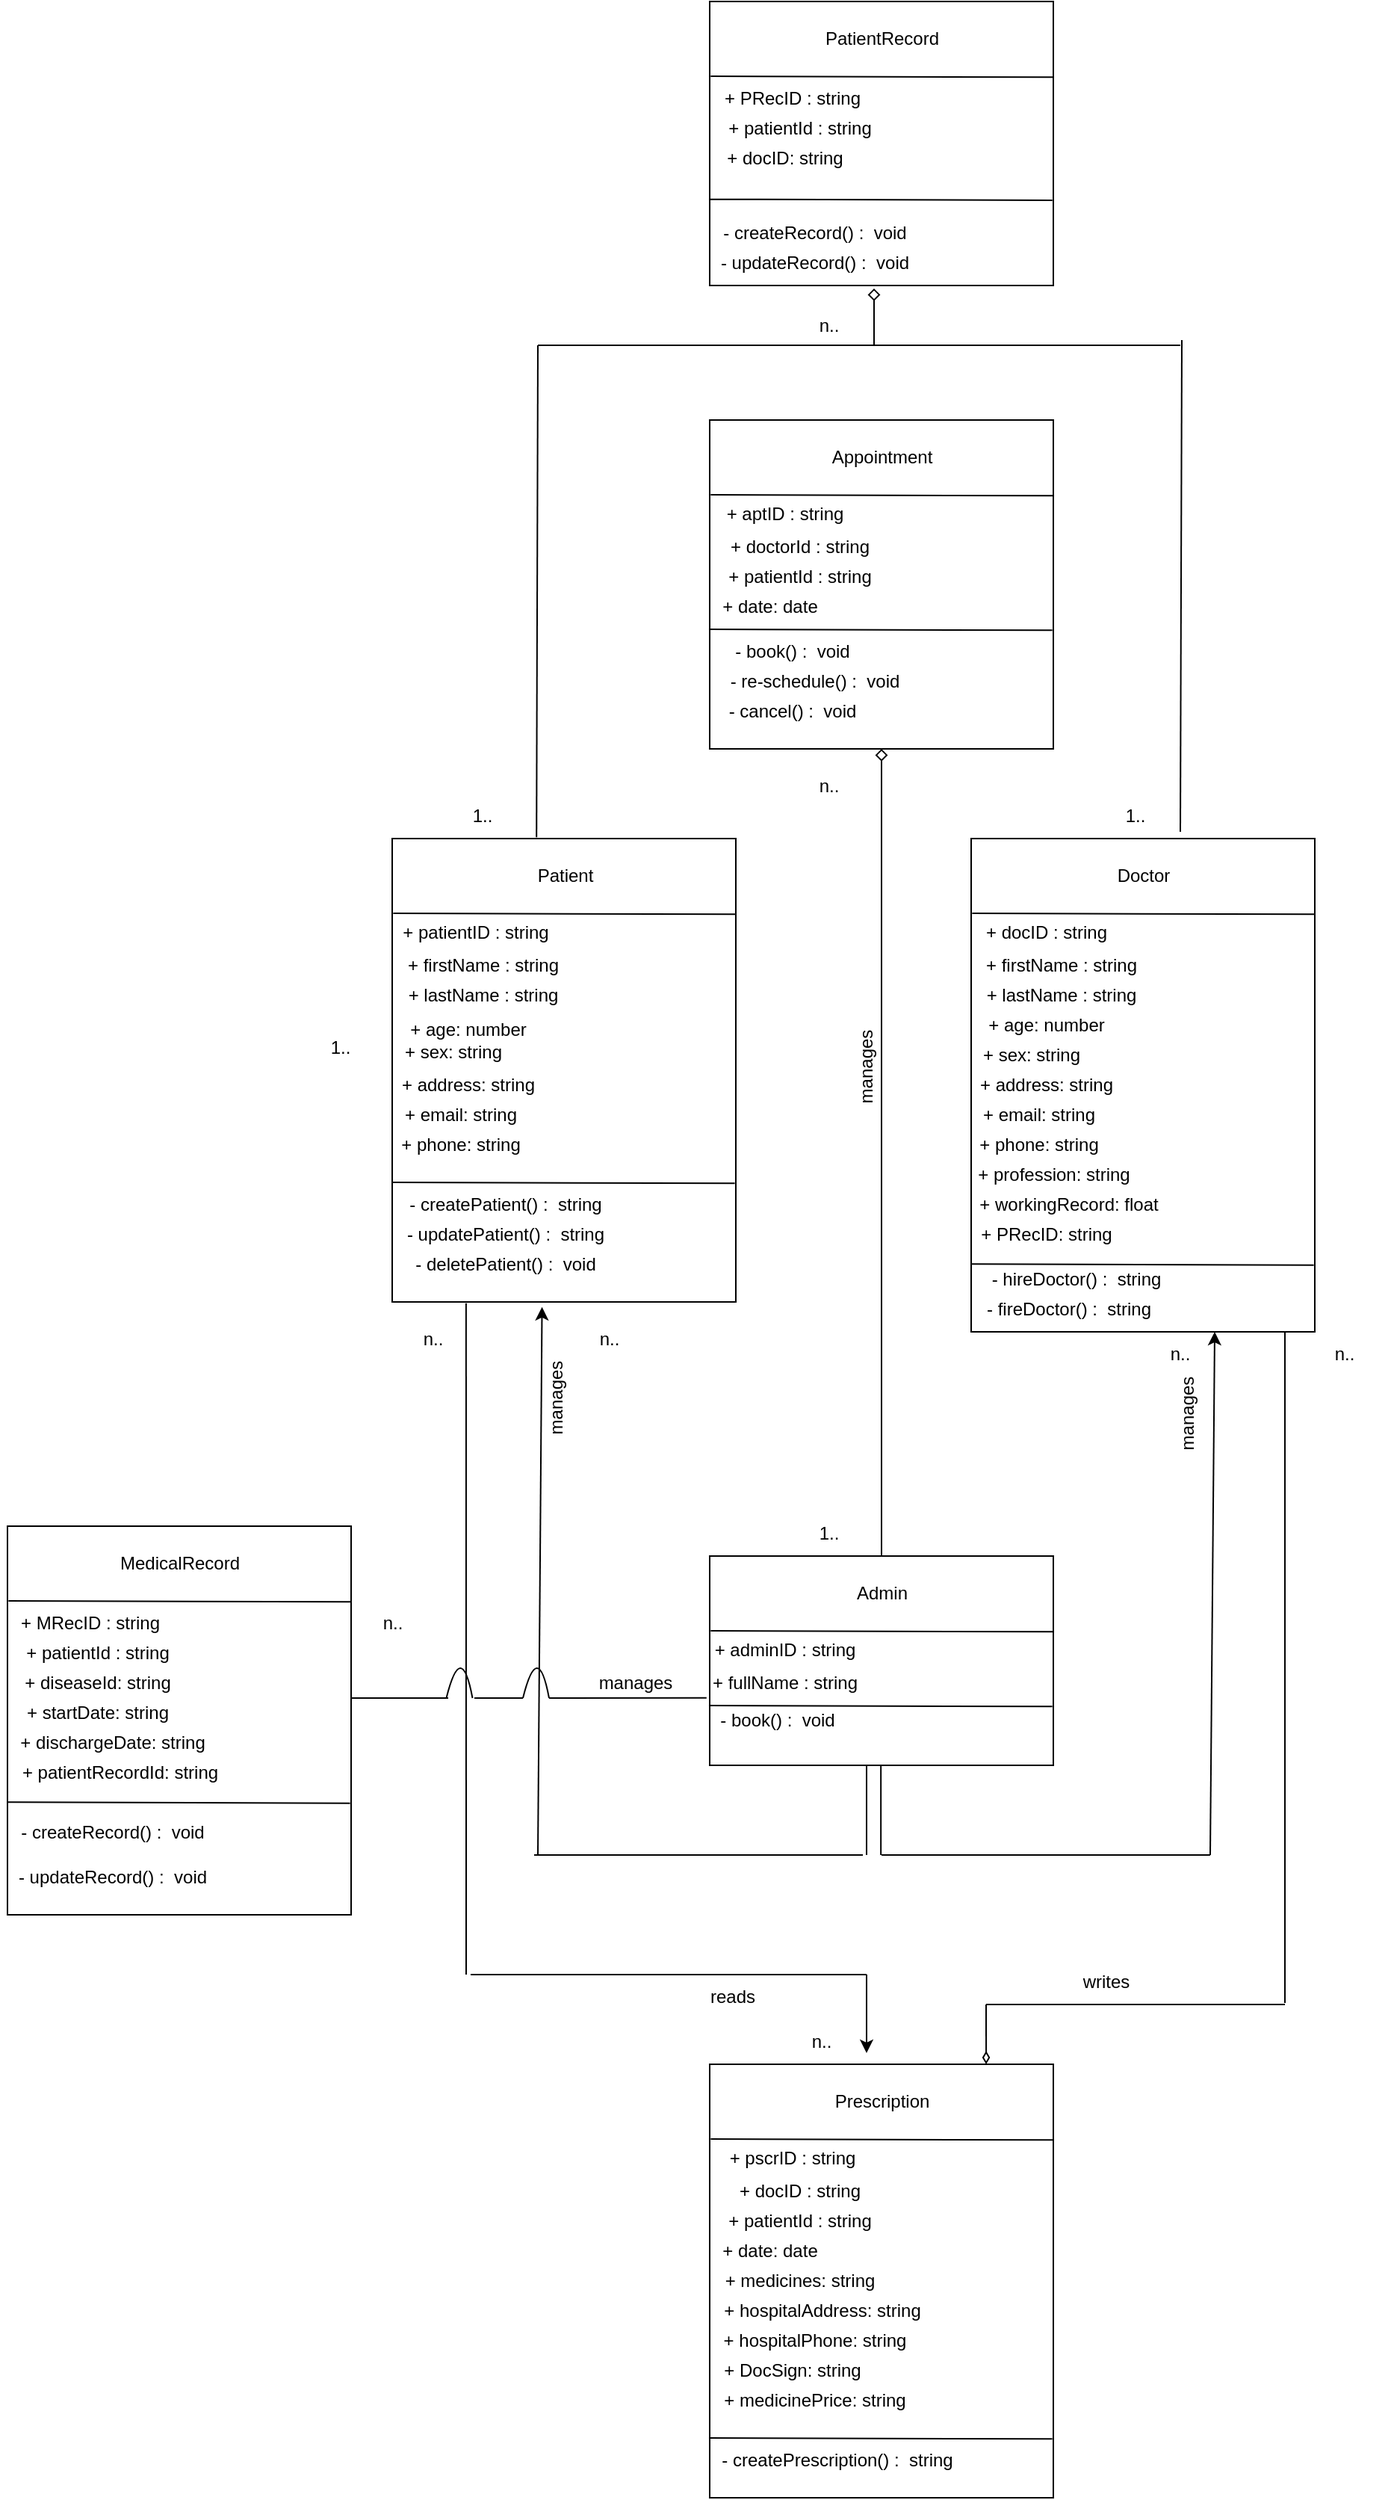 <mxfile version="24.7.6">
  <diagram name="Page-1" id="dMoMHk8tGtqV6PttAARK">
    <mxGraphModel dx="682" dy="1297" grid="1" gridSize="10" guides="1" tooltips="1" connect="1" arrows="1" fold="1" page="1" pageScale="1" pageWidth="1169" pageHeight="826" math="0" shadow="0">
      <root>
        <mxCell id="0" />
        <mxCell id="1" parent="0" />
        <mxCell id="omD_EAOpqNVqfxOUHVzq-19" value="" style="rounded=0;whiteSpace=wrap;html=1;" vertex="1" parent="1">
          <mxGeometry x="322.5" y="-70" width="230" height="310" as="geometry" />
        </mxCell>
        <mxCell id="omD_EAOpqNVqfxOUHVzq-20" value="Patient" style="text;html=1;align=center;verticalAlign=middle;resizable=0;points=[];autosize=1;strokeColor=none;fillColor=none;" vertex="1" parent="1">
          <mxGeometry x="407.5" y="-60" width="60" height="30" as="geometry" />
        </mxCell>
        <mxCell id="omD_EAOpqNVqfxOUHVzq-21" value="" style="endArrow=none;html=1;rounded=0;entryX=0.997;entryY=0.228;entryDx=0;entryDy=0;entryPerimeter=0;" edge="1" parent="1">
          <mxGeometry width="50" height="50" relative="1" as="geometry">
            <mxPoint x="323.19" y="-20" as="sourcePoint" />
            <mxPoint x="552.5" y="-19.32" as="targetPoint" />
          </mxGeometry>
        </mxCell>
        <mxCell id="omD_EAOpqNVqfxOUHVzq-22" value="+ patientID : string" style="text;html=1;align=center;verticalAlign=middle;resizable=0;points=[];autosize=1;strokeColor=none;fillColor=none;" vertex="1" parent="1">
          <mxGeometry x="317.5" y="-22" width="120" height="30" as="geometry" />
        </mxCell>
        <mxCell id="omD_EAOpqNVqfxOUHVzq-23" value="+ firstName : string" style="text;html=1;align=center;verticalAlign=middle;resizable=0;points=[];autosize=1;strokeColor=none;fillColor=none;" vertex="1" parent="1">
          <mxGeometry x="322.5" width="120" height="30" as="geometry" />
        </mxCell>
        <mxCell id="omD_EAOpqNVqfxOUHVzq-24" value="+ lastName : string" style="text;html=1;align=center;verticalAlign=middle;resizable=0;points=[];autosize=1;strokeColor=none;fillColor=none;" vertex="1" parent="1">
          <mxGeometry x="322.5" y="20" width="120" height="30" as="geometry" />
        </mxCell>
        <mxCell id="omD_EAOpqNVqfxOUHVzq-25" value="+ age: number" style="text;html=1;align=center;verticalAlign=middle;resizable=0;points=[];autosize=1;strokeColor=none;fillColor=none;" vertex="1" parent="1">
          <mxGeometry x="322.5" y="43" width="100" height="30" as="geometry" />
        </mxCell>
        <mxCell id="omD_EAOpqNVqfxOUHVzq-26" value="+ sex: string" style="text;html=1;align=center;verticalAlign=middle;resizable=0;points=[];autosize=1;strokeColor=none;fillColor=none;" vertex="1" parent="1">
          <mxGeometry x="317.5" y="58" width="90" height="30" as="geometry" />
        </mxCell>
        <mxCell id="omD_EAOpqNVqfxOUHVzq-27" value="+ address: string" style="text;html=1;align=center;verticalAlign=middle;resizable=0;points=[];autosize=1;strokeColor=none;fillColor=none;" vertex="1" parent="1">
          <mxGeometry x="317.5" y="80" width="110" height="30" as="geometry" />
        </mxCell>
        <mxCell id="omD_EAOpqNVqfxOUHVzq-28" value="+ email: string" style="text;html=1;align=center;verticalAlign=middle;resizable=0;points=[];autosize=1;strokeColor=none;fillColor=none;" vertex="1" parent="1">
          <mxGeometry x="317.5" y="100" width="100" height="30" as="geometry" />
        </mxCell>
        <mxCell id="omD_EAOpqNVqfxOUHVzq-29" value="+ phone: string" style="text;html=1;align=center;verticalAlign=middle;resizable=0;points=[];autosize=1;strokeColor=none;fillColor=none;" vertex="1" parent="1">
          <mxGeometry x="317.5" y="120" width="100" height="30" as="geometry" />
        </mxCell>
        <mxCell id="omD_EAOpqNVqfxOUHVzq-30" value="" style="endArrow=none;html=1;rounded=0;entryX=0.997;entryY=0.228;entryDx=0;entryDy=0;entryPerimeter=0;" edge="1" parent="1">
          <mxGeometry width="50" height="50" relative="1" as="geometry">
            <mxPoint x="322.5" y="160" as="sourcePoint" />
            <mxPoint x="551.81" y="160.68" as="targetPoint" />
          </mxGeometry>
        </mxCell>
        <mxCell id="omD_EAOpqNVqfxOUHVzq-31" value="- createPatient() : &amp;nbsp;string" style="text;html=1;align=center;verticalAlign=middle;resizable=0;points=[];autosize=1;strokeColor=none;fillColor=none;" vertex="1" parent="1">
          <mxGeometry x="322.5" y="160" width="150" height="30" as="geometry" />
        </mxCell>
        <mxCell id="omD_EAOpqNVqfxOUHVzq-32" value="- updatePatient() : &amp;nbsp;string" style="text;html=1;align=center;verticalAlign=middle;resizable=0;points=[];autosize=1;strokeColor=none;fillColor=none;" vertex="1" parent="1">
          <mxGeometry x="317.5" y="180" width="160" height="30" as="geometry" />
        </mxCell>
        <mxCell id="omD_EAOpqNVqfxOUHVzq-33" value="- deletePatient() : &amp;nbsp;void" style="text;html=1;align=center;verticalAlign=middle;resizable=0;points=[];autosize=1;strokeColor=none;fillColor=none;" vertex="1" parent="1">
          <mxGeometry x="327.5" y="200" width="140" height="30" as="geometry" />
        </mxCell>
        <mxCell id="omD_EAOpqNVqfxOUHVzq-115" value="" style="rounded=0;whiteSpace=wrap;html=1;" vertex="1" parent="1">
          <mxGeometry x="535" y="410" width="230" height="140" as="geometry" />
        </mxCell>
        <mxCell id="omD_EAOpqNVqfxOUHVzq-116" value="Admin" style="text;html=1;align=center;verticalAlign=middle;resizable=0;points=[];autosize=1;strokeColor=none;fillColor=none;" vertex="1" parent="1">
          <mxGeometry x="620" y="420" width="60" height="30" as="geometry" />
        </mxCell>
        <mxCell id="omD_EAOpqNVqfxOUHVzq-117" value="" style="endArrow=none;html=1;rounded=0;entryX=0.997;entryY=0.228;entryDx=0;entryDy=0;entryPerimeter=0;" edge="1" parent="1">
          <mxGeometry width="50" height="50" relative="1" as="geometry">
            <mxPoint x="535.69" y="460" as="sourcePoint" />
            <mxPoint x="765" y="460.68" as="targetPoint" />
          </mxGeometry>
        </mxCell>
        <mxCell id="omD_EAOpqNVqfxOUHVzq-118" value="+ adminID : string" style="text;html=1;align=center;verticalAlign=middle;resizable=0;points=[];autosize=1;strokeColor=none;fillColor=none;" vertex="1" parent="1">
          <mxGeometry x="525" y="458" width="120" height="30" as="geometry" />
        </mxCell>
        <mxCell id="omD_EAOpqNVqfxOUHVzq-119" value="+ fullName : string" style="text;html=1;align=center;verticalAlign=middle;resizable=0;points=[];autosize=1;strokeColor=none;fillColor=none;" vertex="1" parent="1">
          <mxGeometry x="525" y="480" width="120" height="30" as="geometry" />
        </mxCell>
        <mxCell id="omD_EAOpqNVqfxOUHVzq-122" value="" style="endArrow=none;html=1;rounded=0;entryX=0.997;entryY=0.228;entryDx=0;entryDy=0;entryPerimeter=0;" edge="1" parent="1">
          <mxGeometry width="50" height="50" relative="1" as="geometry">
            <mxPoint x="535" y="510" as="sourcePoint" />
            <mxPoint x="764.31" y="510.68" as="targetPoint" />
          </mxGeometry>
        </mxCell>
        <mxCell id="omD_EAOpqNVqfxOUHVzq-123" value="- book() : &amp;nbsp;void" style="text;html=1;align=center;verticalAlign=middle;resizable=0;points=[];autosize=1;strokeColor=none;fillColor=none;" vertex="1" parent="1">
          <mxGeometry x="530" y="505" width="100" height="30" as="geometry" />
        </mxCell>
        <mxCell id="omD_EAOpqNVqfxOUHVzq-127" value="" style="group" vertex="1" connectable="0" parent="1">
          <mxGeometry x="700" y="-70" width="240" height="330" as="geometry" />
        </mxCell>
        <mxCell id="omD_EAOpqNVqfxOUHVzq-1" value="" style="rounded=0;whiteSpace=wrap;html=1;" vertex="1" parent="omD_EAOpqNVqfxOUHVzq-127">
          <mxGeometry x="10" width="230" height="330" as="geometry" />
        </mxCell>
        <mxCell id="omD_EAOpqNVqfxOUHVzq-3" value="Doctor" style="text;html=1;align=center;verticalAlign=middle;resizable=0;points=[];autosize=1;strokeColor=none;fillColor=none;" vertex="1" parent="omD_EAOpqNVqfxOUHVzq-127">
          <mxGeometry x="95" y="10" width="60" height="30" as="geometry" />
        </mxCell>
        <mxCell id="omD_EAOpqNVqfxOUHVzq-4" value="" style="endArrow=none;html=1;rounded=0;entryX=0.997;entryY=0.228;entryDx=0;entryDy=0;entryPerimeter=0;" edge="1" parent="omD_EAOpqNVqfxOUHVzq-127">
          <mxGeometry width="50" height="50" relative="1" as="geometry">
            <mxPoint x="10.69" y="50" as="sourcePoint" />
            <mxPoint x="240" y="50.68" as="targetPoint" />
          </mxGeometry>
        </mxCell>
        <mxCell id="omD_EAOpqNVqfxOUHVzq-5" value="+ docID : string" style="text;html=1;align=center;verticalAlign=middle;resizable=0;points=[];autosize=1;strokeColor=none;fillColor=none;" vertex="1" parent="omD_EAOpqNVqfxOUHVzq-127">
          <mxGeometry x="10" y="48" width="100" height="30" as="geometry" />
        </mxCell>
        <mxCell id="omD_EAOpqNVqfxOUHVzq-6" value="+ firstName : string" style="text;html=1;align=center;verticalAlign=middle;resizable=0;points=[];autosize=1;strokeColor=none;fillColor=none;" vertex="1" parent="omD_EAOpqNVqfxOUHVzq-127">
          <mxGeometry x="10" y="70" width="120" height="30" as="geometry" />
        </mxCell>
        <mxCell id="omD_EAOpqNVqfxOUHVzq-7" value="+ lastName : string" style="text;html=1;align=center;verticalAlign=middle;resizable=0;points=[];autosize=1;strokeColor=none;fillColor=none;" vertex="1" parent="omD_EAOpqNVqfxOUHVzq-127">
          <mxGeometry x="10" y="90" width="120" height="30" as="geometry" />
        </mxCell>
        <mxCell id="omD_EAOpqNVqfxOUHVzq-8" value="+ age: number" style="text;html=1;align=center;verticalAlign=middle;resizable=0;points=[];autosize=1;strokeColor=none;fillColor=none;" vertex="1" parent="omD_EAOpqNVqfxOUHVzq-127">
          <mxGeometry x="10" y="110" width="100" height="30" as="geometry" />
        </mxCell>
        <mxCell id="omD_EAOpqNVqfxOUHVzq-9" value="+ sex: string" style="text;html=1;align=center;verticalAlign=middle;resizable=0;points=[];autosize=1;strokeColor=none;fillColor=none;" vertex="1" parent="omD_EAOpqNVqfxOUHVzq-127">
          <mxGeometry x="5" y="130" width="90" height="30" as="geometry" />
        </mxCell>
        <mxCell id="omD_EAOpqNVqfxOUHVzq-10" value="+ address: string" style="text;html=1;align=center;verticalAlign=middle;resizable=0;points=[];autosize=1;strokeColor=none;fillColor=none;" vertex="1" parent="omD_EAOpqNVqfxOUHVzq-127">
          <mxGeometry x="5" y="150" width="110" height="30" as="geometry" />
        </mxCell>
        <mxCell id="omD_EAOpqNVqfxOUHVzq-11" value="+ email: string" style="text;html=1;align=center;verticalAlign=middle;resizable=0;points=[];autosize=1;strokeColor=none;fillColor=none;" vertex="1" parent="omD_EAOpqNVqfxOUHVzq-127">
          <mxGeometry x="5" y="170" width="100" height="30" as="geometry" />
        </mxCell>
        <mxCell id="omD_EAOpqNVqfxOUHVzq-13" value="+ phone: string" style="text;html=1;align=center;verticalAlign=middle;resizable=0;points=[];autosize=1;strokeColor=none;fillColor=none;" vertex="1" parent="omD_EAOpqNVqfxOUHVzq-127">
          <mxGeometry x="5" y="190" width="100" height="30" as="geometry" />
        </mxCell>
        <mxCell id="omD_EAOpqNVqfxOUHVzq-15" value="" style="endArrow=none;html=1;rounded=0;entryX=0.997;entryY=0.228;entryDx=0;entryDy=0;entryPerimeter=0;" edge="1" parent="omD_EAOpqNVqfxOUHVzq-127">
          <mxGeometry width="50" height="50" relative="1" as="geometry">
            <mxPoint x="10" y="284.66" as="sourcePoint" />
            <mxPoint x="239.31" y="285.34" as="targetPoint" />
          </mxGeometry>
        </mxCell>
        <mxCell id="omD_EAOpqNVqfxOUHVzq-16" value="- hireDoctor() : &amp;nbsp;string" style="text;html=1;align=center;verticalAlign=middle;resizable=0;points=[];autosize=1;strokeColor=none;fillColor=none;" vertex="1" parent="omD_EAOpqNVqfxOUHVzq-127">
          <mxGeometry x="10" y="280" width="140" height="30" as="geometry" />
        </mxCell>
        <mxCell id="omD_EAOpqNVqfxOUHVzq-17" value="- fireDoctor() : &amp;nbsp;string" style="text;html=1;align=center;verticalAlign=middle;resizable=0;points=[];autosize=1;strokeColor=none;fillColor=none;" vertex="1" parent="omD_EAOpqNVqfxOUHVzq-127">
          <mxGeometry x="10" y="300" width="130" height="30" as="geometry" />
        </mxCell>
        <mxCell id="omD_EAOpqNVqfxOUHVzq-34" value="+ profession: string" style="text;html=1;align=center;verticalAlign=middle;resizable=0;points=[];autosize=1;strokeColor=none;fillColor=none;" vertex="1" parent="omD_EAOpqNVqfxOUHVzq-127">
          <mxGeometry y="210" width="130" height="30" as="geometry" />
        </mxCell>
        <mxCell id="omD_EAOpqNVqfxOUHVzq-36" value="+ workingRecord: float" style="text;html=1;align=center;verticalAlign=middle;resizable=0;points=[];autosize=1;strokeColor=none;fillColor=none;" vertex="1" parent="omD_EAOpqNVqfxOUHVzq-127">
          <mxGeometry x="5" y="230" width="140" height="30" as="geometry" />
        </mxCell>
        <mxCell id="omD_EAOpqNVqfxOUHVzq-37" value="+ PRecID: string" style="text;html=1;align=center;verticalAlign=middle;resizable=0;points=[];autosize=1;strokeColor=none;fillColor=none;" vertex="1" parent="omD_EAOpqNVqfxOUHVzq-127">
          <mxGeometry x="5" y="250" width="110" height="30" as="geometry" />
        </mxCell>
        <mxCell id="omD_EAOpqNVqfxOUHVzq-128" value="l" style="group" vertex="1" connectable="0" parent="1">
          <mxGeometry x="530" y="-350" width="235" height="220" as="geometry" />
        </mxCell>
        <mxCell id="omD_EAOpqNVqfxOUHVzq-98" value="" style="rounded=0;whiteSpace=wrap;html=1;" vertex="1" parent="omD_EAOpqNVqfxOUHVzq-128">
          <mxGeometry x="5" width="230" height="220" as="geometry" />
        </mxCell>
        <mxCell id="omD_EAOpqNVqfxOUHVzq-99" value="Appointment" style="text;html=1;align=center;verticalAlign=middle;resizable=0;points=[];autosize=1;strokeColor=none;fillColor=none;" vertex="1" parent="omD_EAOpqNVqfxOUHVzq-128">
          <mxGeometry x="75" y="10" width="90" height="30" as="geometry" />
        </mxCell>
        <mxCell id="omD_EAOpqNVqfxOUHVzq-100" value="" style="endArrow=none;html=1;rounded=0;entryX=0.997;entryY=0.228;entryDx=0;entryDy=0;entryPerimeter=0;" edge="1" parent="omD_EAOpqNVqfxOUHVzq-128">
          <mxGeometry width="50" height="50" relative="1" as="geometry">
            <mxPoint x="5.69" y="50" as="sourcePoint" />
            <mxPoint x="235" y="50.68" as="targetPoint" />
          </mxGeometry>
        </mxCell>
        <mxCell id="omD_EAOpqNVqfxOUHVzq-101" value="+ aptID : string" style="text;html=1;align=center;verticalAlign=middle;resizable=0;points=[];autosize=1;strokeColor=none;fillColor=none;" vertex="1" parent="omD_EAOpqNVqfxOUHVzq-128">
          <mxGeometry x="5" y="48" width="100" height="30" as="geometry" />
        </mxCell>
        <mxCell id="omD_EAOpqNVqfxOUHVzq-102" value="+ doctorId : string" style="text;html=1;align=center;verticalAlign=middle;resizable=0;points=[];autosize=1;strokeColor=none;fillColor=none;" vertex="1" parent="omD_EAOpqNVqfxOUHVzq-128">
          <mxGeometry x="5" y="70" width="120" height="30" as="geometry" />
        </mxCell>
        <mxCell id="omD_EAOpqNVqfxOUHVzq-103" value="+ patientId : string" style="text;html=1;align=center;verticalAlign=middle;resizable=0;points=[];autosize=1;strokeColor=none;fillColor=none;" vertex="1" parent="omD_EAOpqNVqfxOUHVzq-128">
          <mxGeometry x="5" y="90" width="120" height="30" as="geometry" />
        </mxCell>
        <mxCell id="omD_EAOpqNVqfxOUHVzq-104" value="+ date: date" style="text;html=1;align=center;verticalAlign=middle;resizable=0;points=[];autosize=1;strokeColor=none;fillColor=none;" vertex="1" parent="omD_EAOpqNVqfxOUHVzq-128">
          <mxGeometry y="110" width="90" height="30" as="geometry" />
        </mxCell>
        <mxCell id="omD_EAOpqNVqfxOUHVzq-109" value="" style="endArrow=none;html=1;rounded=0;entryX=0.997;entryY=0.228;entryDx=0;entryDy=0;entryPerimeter=0;" edge="1" parent="omD_EAOpqNVqfxOUHVzq-128">
          <mxGeometry width="50" height="50" relative="1" as="geometry">
            <mxPoint x="5" y="140" as="sourcePoint" />
            <mxPoint x="234.31" y="140.68" as="targetPoint" />
          </mxGeometry>
        </mxCell>
        <mxCell id="omD_EAOpqNVqfxOUHVzq-110" value="- book() : &amp;nbsp;void" style="text;html=1;align=center;verticalAlign=middle;resizable=0;points=[];autosize=1;strokeColor=none;fillColor=none;" vertex="1" parent="omD_EAOpqNVqfxOUHVzq-128">
          <mxGeometry x="10" y="140" width="100" height="30" as="geometry" />
        </mxCell>
        <mxCell id="omD_EAOpqNVqfxOUHVzq-113" value="- re-schedule() : &amp;nbsp;void" style="text;html=1;align=center;verticalAlign=middle;resizable=0;points=[];autosize=1;strokeColor=none;fillColor=none;" vertex="1" parent="omD_EAOpqNVqfxOUHVzq-128">
          <mxGeometry x="5" y="160" width="140" height="30" as="geometry" />
        </mxCell>
        <mxCell id="omD_EAOpqNVqfxOUHVzq-114" value="- cancel() : &amp;nbsp;void" style="text;html=1;align=center;verticalAlign=middle;resizable=0;points=[];autosize=1;strokeColor=none;fillColor=none;" vertex="1" parent="omD_EAOpqNVqfxOUHVzq-128">
          <mxGeometry x="5" y="180" width="110" height="30" as="geometry" />
        </mxCell>
        <mxCell id="omD_EAOpqNVqfxOUHVzq-130" value="" style="endArrow=none;html=1;rounded=0;endFill=0;" edge="1" parent="1">
          <mxGeometry width="50" height="50" relative="1" as="geometry">
            <mxPoint x="637.5" y="610" as="sourcePoint" />
            <mxPoint x="417.5" y="610" as="targetPoint" />
          </mxGeometry>
        </mxCell>
        <mxCell id="omD_EAOpqNVqfxOUHVzq-131" value="" style="endArrow=none;html=1;rounded=0;endFill=0;" edge="1" parent="1">
          <mxGeometry width="50" height="50" relative="1" as="geometry">
            <mxPoint x="870" y="610" as="sourcePoint" />
            <mxPoint x="650" y="610" as="targetPoint" />
          </mxGeometry>
        </mxCell>
        <mxCell id="omD_EAOpqNVqfxOUHVzq-132" value="" style="endArrow=classic;html=1;rounded=0;entryX=0.436;entryY=1.011;entryDx=0;entryDy=0;endFill=1;entryPerimeter=0;" edge="1" parent="1" target="omD_EAOpqNVqfxOUHVzq-19">
          <mxGeometry width="50" height="50" relative="1" as="geometry">
            <mxPoint x="420" y="610" as="sourcePoint" />
            <mxPoint x="485" y="290" as="targetPoint" />
          </mxGeometry>
        </mxCell>
        <mxCell id="omD_EAOpqNVqfxOUHVzq-133" value="" style="endArrow=classic;html=1;rounded=0;endFill=1;" edge="1" parent="1">
          <mxGeometry width="50" height="50" relative="1" as="geometry">
            <mxPoint x="870" y="610" as="sourcePoint" />
            <mxPoint x="873" y="260" as="targetPoint" />
          </mxGeometry>
        </mxCell>
        <mxCell id="omD_EAOpqNVqfxOUHVzq-135" value="" style="endArrow=diamond;html=1;rounded=0;entryX=0.5;entryY=1;entryDx=0;entryDy=0;endFill=0;exitX=0.5;exitY=0;exitDx=0;exitDy=0;" edge="1" parent="1" source="omD_EAOpqNVqfxOUHVzq-115" target="omD_EAOpqNVqfxOUHVzq-98">
          <mxGeometry width="50" height="50" relative="1" as="geometry">
            <mxPoint x="650" y="350" as="sourcePoint" />
            <mxPoint x="810" y="-20" as="targetPoint" />
          </mxGeometry>
        </mxCell>
        <mxCell id="omD_EAOpqNVqfxOUHVzq-136" value="" style="group" vertex="1" connectable="0" parent="1">
          <mxGeometry x="530" y="-630" width="235" height="190" as="geometry" />
        </mxCell>
        <mxCell id="omD_EAOpqNVqfxOUHVzq-38" value="" style="rounded=0;whiteSpace=wrap;html=1;" vertex="1" parent="omD_EAOpqNVqfxOUHVzq-136">
          <mxGeometry x="5" width="230" height="190" as="geometry" />
        </mxCell>
        <mxCell id="omD_EAOpqNVqfxOUHVzq-39" value="PatientRecord" style="text;html=1;align=center;verticalAlign=middle;resizable=0;points=[];autosize=1;strokeColor=none;fillColor=none;" vertex="1" parent="omD_EAOpqNVqfxOUHVzq-136">
          <mxGeometry x="70" y="10" width="100" height="30" as="geometry" />
        </mxCell>
        <mxCell id="omD_EAOpqNVqfxOUHVzq-40" value="" style="endArrow=none;html=1;rounded=0;entryX=0.997;entryY=0.228;entryDx=0;entryDy=0;entryPerimeter=0;" edge="1" parent="omD_EAOpqNVqfxOUHVzq-136">
          <mxGeometry width="50" height="50" relative="1" as="geometry">
            <mxPoint x="5.69" y="50" as="sourcePoint" />
            <mxPoint x="235" y="50.68" as="targetPoint" />
          </mxGeometry>
        </mxCell>
        <mxCell id="omD_EAOpqNVqfxOUHVzq-41" value="+ PRecID : string" style="text;html=1;align=center;verticalAlign=middle;resizable=0;points=[];autosize=1;strokeColor=none;fillColor=none;" vertex="1" parent="omD_EAOpqNVqfxOUHVzq-136">
          <mxGeometry x="5" y="50" width="110" height="30" as="geometry" />
        </mxCell>
        <mxCell id="omD_EAOpqNVqfxOUHVzq-42" value="+ patientId : string" style="text;html=1;align=center;verticalAlign=middle;resizable=0;points=[];autosize=1;strokeColor=none;fillColor=none;" vertex="1" parent="omD_EAOpqNVqfxOUHVzq-136">
          <mxGeometry x="5" y="70" width="120" height="30" as="geometry" />
        </mxCell>
        <mxCell id="omD_EAOpqNVqfxOUHVzq-43" value="+ docID: string" style="text;html=1;align=center;verticalAlign=middle;resizable=0;points=[];autosize=1;strokeColor=none;fillColor=none;" vertex="1" parent="omD_EAOpqNVqfxOUHVzq-136">
          <mxGeometry x="5" y="90" width="100" height="30" as="geometry" />
        </mxCell>
        <mxCell id="omD_EAOpqNVqfxOUHVzq-49" value="" style="endArrow=none;html=1;rounded=0;entryX=0.997;entryY=0.228;entryDx=0;entryDy=0;entryPerimeter=0;" edge="1" parent="omD_EAOpqNVqfxOUHVzq-136">
          <mxGeometry width="50" height="50" relative="1" as="geometry">
            <mxPoint x="5" y="132.32" as="sourcePoint" />
            <mxPoint x="234.31" y="133.0" as="targetPoint" />
          </mxGeometry>
        </mxCell>
        <mxCell id="omD_EAOpqNVqfxOUHVzq-52" value="- createRecord() : &amp;nbsp;void" style="text;html=1;align=center;verticalAlign=middle;resizable=0;points=[];autosize=1;strokeColor=none;fillColor=none;" vertex="1" parent="omD_EAOpqNVqfxOUHVzq-136">
          <mxGeometry y="140" width="150" height="30" as="geometry" />
        </mxCell>
        <mxCell id="omD_EAOpqNVqfxOUHVzq-56" value="- updateRecord() : &amp;nbsp;void" style="text;html=1;align=center;verticalAlign=middle;resizable=0;points=[];autosize=1;strokeColor=none;fillColor=none;" vertex="1" parent="omD_EAOpqNVqfxOUHVzq-136">
          <mxGeometry y="160" width="150" height="30" as="geometry" />
        </mxCell>
        <mxCell id="omD_EAOpqNVqfxOUHVzq-138" value="" style="endArrow=diamond;html=1;rounded=0;endFill=0;" edge="1" parent="1">
          <mxGeometry width="50" height="50" relative="1" as="geometry">
            <mxPoint x="645" y="-400" as="sourcePoint" />
            <mxPoint x="645" y="-438" as="targetPoint" />
          </mxGeometry>
        </mxCell>
        <mxCell id="omD_EAOpqNVqfxOUHVzq-139" value="" style="endArrow=none;html=1;rounded=0;endFill=0;" edge="1" parent="1">
          <mxGeometry width="50" height="50" relative="1" as="geometry">
            <mxPoint x="420" y="-400" as="sourcePoint" />
            <mxPoint x="650" y="-400" as="targetPoint" />
          </mxGeometry>
        </mxCell>
        <mxCell id="omD_EAOpqNVqfxOUHVzq-140" value="" style="endArrow=none;html=1;rounded=0;endFill=0;" edge="1" parent="1">
          <mxGeometry width="50" height="50" relative="1" as="geometry">
            <mxPoint x="850" y="-400" as="sourcePoint" />
            <mxPoint x="640" y="-400" as="targetPoint" />
          </mxGeometry>
        </mxCell>
        <mxCell id="omD_EAOpqNVqfxOUHVzq-141" value="" style="endArrow=none;html=1;rounded=0;exitX=0.42;exitY=-0.003;exitDx=0;exitDy=0;exitPerimeter=0;" edge="1" parent="1" source="omD_EAOpqNVqfxOUHVzq-19">
          <mxGeometry width="50" height="50" relative="1" as="geometry">
            <mxPoint x="500" y="-320" as="sourcePoint" />
            <mxPoint x="420" y="-400" as="targetPoint" />
          </mxGeometry>
        </mxCell>
        <mxCell id="omD_EAOpqNVqfxOUHVzq-142" value="" style="endArrow=none;html=1;rounded=0;exitX=0.42;exitY=-0.003;exitDx=0;exitDy=0;exitPerimeter=0;" edge="1" parent="1">
          <mxGeometry width="50" height="50" relative="1" as="geometry">
            <mxPoint x="850" y="-74.5" as="sourcePoint" />
            <mxPoint x="851" y="-403.5" as="targetPoint" />
          </mxGeometry>
        </mxCell>
        <mxCell id="omD_EAOpqNVqfxOUHVzq-143" value="" style="group" vertex="1" connectable="0" parent="1">
          <mxGeometry x="530" y="750" width="235" height="290" as="geometry" />
        </mxCell>
        <mxCell id="omD_EAOpqNVqfxOUHVzq-81" value="" style="rounded=0;whiteSpace=wrap;html=1;" vertex="1" parent="omD_EAOpqNVqfxOUHVzq-143">
          <mxGeometry x="5" width="230" height="290" as="geometry" />
        </mxCell>
        <mxCell id="omD_EAOpqNVqfxOUHVzq-82" value="Prescription" style="text;html=1;align=center;verticalAlign=middle;resizable=0;points=[];autosize=1;strokeColor=none;fillColor=none;" vertex="1" parent="omD_EAOpqNVqfxOUHVzq-143">
          <mxGeometry x="75" y="10" width="90" height="30" as="geometry" />
        </mxCell>
        <mxCell id="omD_EAOpqNVqfxOUHVzq-83" value="" style="endArrow=none;html=1;rounded=0;entryX=0.997;entryY=0.228;entryDx=0;entryDy=0;entryPerimeter=0;" edge="1" parent="omD_EAOpqNVqfxOUHVzq-143">
          <mxGeometry width="50" height="50" relative="1" as="geometry">
            <mxPoint x="5.69" y="50" as="sourcePoint" />
            <mxPoint x="235" y="50.68" as="targetPoint" />
          </mxGeometry>
        </mxCell>
        <mxCell id="omD_EAOpqNVqfxOUHVzq-84" value="+ pscrID : string" style="text;html=1;align=center;verticalAlign=middle;resizable=0;points=[];autosize=1;strokeColor=none;fillColor=none;" vertex="1" parent="omD_EAOpqNVqfxOUHVzq-143">
          <mxGeometry x="5" y="48" width="110" height="30" as="geometry" />
        </mxCell>
        <mxCell id="omD_EAOpqNVqfxOUHVzq-85" value="+ docID : string" style="text;html=1;align=center;verticalAlign=middle;resizable=0;points=[];autosize=1;strokeColor=none;fillColor=none;" vertex="1" parent="omD_EAOpqNVqfxOUHVzq-143">
          <mxGeometry x="15" y="70" width="100" height="30" as="geometry" />
        </mxCell>
        <mxCell id="omD_EAOpqNVqfxOUHVzq-86" value="+ patientId : string" style="text;html=1;align=center;verticalAlign=middle;resizable=0;points=[];autosize=1;strokeColor=none;fillColor=none;" vertex="1" parent="omD_EAOpqNVqfxOUHVzq-143">
          <mxGeometry x="5" y="90" width="120" height="30" as="geometry" />
        </mxCell>
        <mxCell id="omD_EAOpqNVqfxOUHVzq-87" value="+ date: date" style="text;html=1;align=center;verticalAlign=middle;resizable=0;points=[];autosize=1;strokeColor=none;fillColor=none;" vertex="1" parent="omD_EAOpqNVqfxOUHVzq-143">
          <mxGeometry y="110" width="90" height="30" as="geometry" />
        </mxCell>
        <mxCell id="omD_EAOpqNVqfxOUHVzq-88" value="+ medicines: string" style="text;html=1;align=center;verticalAlign=middle;resizable=0;points=[];autosize=1;strokeColor=none;fillColor=none;" vertex="1" parent="omD_EAOpqNVqfxOUHVzq-143">
          <mxGeometry x="5" y="130" width="120" height="30" as="geometry" />
        </mxCell>
        <mxCell id="omD_EAOpqNVqfxOUHVzq-89" value="+ hospitalAddress: string" style="text;html=1;align=center;verticalAlign=middle;resizable=0;points=[];autosize=1;strokeColor=none;fillColor=none;" vertex="1" parent="omD_EAOpqNVqfxOUHVzq-143">
          <mxGeometry y="150" width="160" height="30" as="geometry" />
        </mxCell>
        <mxCell id="omD_EAOpqNVqfxOUHVzq-90" value="+ hospitalPhone: string" style="text;html=1;align=center;verticalAlign=middle;resizable=0;points=[];autosize=1;strokeColor=none;fillColor=none;" vertex="1" parent="omD_EAOpqNVqfxOUHVzq-143">
          <mxGeometry y="170" width="150" height="30" as="geometry" />
        </mxCell>
        <mxCell id="omD_EAOpqNVqfxOUHVzq-91" value="+ DocSign: string" style="text;html=1;align=center;verticalAlign=middle;resizable=0;points=[];autosize=1;strokeColor=none;fillColor=none;" vertex="1" parent="omD_EAOpqNVqfxOUHVzq-143">
          <mxGeometry y="190" width="120" height="30" as="geometry" />
        </mxCell>
        <mxCell id="omD_EAOpqNVqfxOUHVzq-92" value="" style="endArrow=none;html=1;rounded=0;entryX=0.997;entryY=0.228;entryDx=0;entryDy=0;entryPerimeter=0;" edge="1" parent="omD_EAOpqNVqfxOUHVzq-143">
          <mxGeometry width="50" height="50" relative="1" as="geometry">
            <mxPoint x="5" y="250" as="sourcePoint" />
            <mxPoint x="234.31" y="250.68" as="targetPoint" />
          </mxGeometry>
        </mxCell>
        <mxCell id="omD_EAOpqNVqfxOUHVzq-93" value="- createPrescription() : &amp;nbsp;string" style="text;html=1;align=center;verticalAlign=middle;resizable=0;points=[];autosize=1;strokeColor=none;fillColor=none;" vertex="1" parent="omD_EAOpqNVqfxOUHVzq-143">
          <mxGeometry y="250" width="180" height="30" as="geometry" />
        </mxCell>
        <mxCell id="omD_EAOpqNVqfxOUHVzq-95" value="+ medicinePrice: string" style="text;html=1;align=center;verticalAlign=middle;resizable=0;points=[];autosize=1;strokeColor=none;fillColor=none;" vertex="1" parent="omD_EAOpqNVqfxOUHVzq-143">
          <mxGeometry y="210" width="150" height="30" as="geometry" />
        </mxCell>
        <mxCell id="omD_EAOpqNVqfxOUHVzq-144" value="" style="endArrow=none;html=1;rounded=0;entryX=0.215;entryY=1.003;entryDx=0;entryDy=0;entryPerimeter=0;" edge="1" parent="1" target="omD_EAOpqNVqfxOUHVzq-19">
          <mxGeometry width="50" height="50" relative="1" as="geometry">
            <mxPoint x="372" y="690" as="sourcePoint" />
            <mxPoint x="550" y="360" as="targetPoint" />
          </mxGeometry>
        </mxCell>
        <mxCell id="omD_EAOpqNVqfxOUHVzq-145" value="" style="endArrow=none;html=1;rounded=0;entryX=0.215;entryY=1.003;entryDx=0;entryDy=0;entryPerimeter=0;" edge="1" parent="1">
          <mxGeometry width="50" height="50" relative="1" as="geometry">
            <mxPoint x="920" y="709" as="sourcePoint" />
            <mxPoint x="920" y="260" as="targetPoint" />
          </mxGeometry>
        </mxCell>
        <mxCell id="omD_EAOpqNVqfxOUHVzq-147" value="" style="endArrow=none;html=1;rounded=0;exitX=0.461;exitY=-0.007;exitDx=0;exitDy=0;exitPerimeter=0;endFill=0;startArrow=diamondThin;startFill=0;" edge="1" parent="1">
          <mxGeometry width="50" height="50" relative="1" as="geometry">
            <mxPoint x="720.03" y="750.0" as="sourcePoint" />
            <mxPoint x="720" y="710" as="targetPoint" />
          </mxGeometry>
        </mxCell>
        <mxCell id="omD_EAOpqNVqfxOUHVzq-148" value="" style="group" vertex="1" connectable="0" parent="1">
          <mxGeometry x="60" y="390" width="235" height="260" as="geometry" />
        </mxCell>
        <mxCell id="omD_EAOpqNVqfxOUHVzq-57" value="" style="rounded=0;whiteSpace=wrap;html=1;" vertex="1" parent="omD_EAOpqNVqfxOUHVzq-148">
          <mxGeometry x="5" width="230" height="260" as="geometry" />
        </mxCell>
        <mxCell id="omD_EAOpqNVqfxOUHVzq-58" value="MedicalRecord" style="text;html=1;align=center;verticalAlign=middle;resizable=0;points=[];autosize=1;strokeColor=none;fillColor=none;" vertex="1" parent="omD_EAOpqNVqfxOUHVzq-148">
          <mxGeometry x="70" y="10" width="100" height="30" as="geometry" />
        </mxCell>
        <mxCell id="omD_EAOpqNVqfxOUHVzq-59" value="" style="endArrow=none;html=1;rounded=0;entryX=0.997;entryY=0.228;entryDx=0;entryDy=0;entryPerimeter=0;" edge="1" parent="omD_EAOpqNVqfxOUHVzq-148">
          <mxGeometry width="50" height="50" relative="1" as="geometry">
            <mxPoint x="5.69" y="50" as="sourcePoint" />
            <mxPoint x="235" y="50.68" as="targetPoint" />
          </mxGeometry>
        </mxCell>
        <mxCell id="omD_EAOpqNVqfxOUHVzq-60" value="+ MRecID : string" style="text;html=1;align=center;verticalAlign=middle;resizable=0;points=[];autosize=1;strokeColor=none;fillColor=none;" vertex="1" parent="omD_EAOpqNVqfxOUHVzq-148">
          <mxGeometry y="50" width="120" height="30" as="geometry" />
        </mxCell>
        <mxCell id="omD_EAOpqNVqfxOUHVzq-61" value="+ patientId : string" style="text;html=1;align=center;verticalAlign=middle;resizable=0;points=[];autosize=1;strokeColor=none;fillColor=none;" vertex="1" parent="omD_EAOpqNVqfxOUHVzq-148">
          <mxGeometry x="5" y="70" width="120" height="30" as="geometry" />
        </mxCell>
        <mxCell id="omD_EAOpqNVqfxOUHVzq-62" value="+ diseaseId: string" style="text;html=1;align=center;verticalAlign=middle;resizable=0;points=[];autosize=1;strokeColor=none;fillColor=none;" vertex="1" parent="omD_EAOpqNVqfxOUHVzq-148">
          <mxGeometry x="5" y="90" width="120" height="30" as="geometry" />
        </mxCell>
        <mxCell id="omD_EAOpqNVqfxOUHVzq-63" value="" style="endArrow=none;html=1;rounded=0;entryX=0.997;entryY=0.228;entryDx=0;entryDy=0;entryPerimeter=0;" edge="1" parent="omD_EAOpqNVqfxOUHVzq-148">
          <mxGeometry width="50" height="50" relative="1" as="geometry">
            <mxPoint x="5" y="184.66" as="sourcePoint" />
            <mxPoint x="234.31" y="185.34" as="targetPoint" />
          </mxGeometry>
        </mxCell>
        <mxCell id="omD_EAOpqNVqfxOUHVzq-64" value="- createRecord() : &amp;nbsp;void" style="text;html=1;align=center;verticalAlign=middle;resizable=0;points=[];autosize=1;strokeColor=none;fillColor=none;" vertex="1" parent="omD_EAOpqNVqfxOUHVzq-148">
          <mxGeometry y="190" width="150" height="30" as="geometry" />
        </mxCell>
        <mxCell id="omD_EAOpqNVqfxOUHVzq-65" value="- updateRecord() : &amp;nbsp;void" style="text;html=1;align=center;verticalAlign=middle;resizable=0;points=[];autosize=1;strokeColor=none;fillColor=none;" vertex="1" parent="omD_EAOpqNVqfxOUHVzq-148">
          <mxGeometry y="220" width="150" height="30" as="geometry" />
        </mxCell>
        <mxCell id="omD_EAOpqNVqfxOUHVzq-78" value="+ startDate: string" style="text;html=1;align=center;verticalAlign=middle;resizable=0;points=[];autosize=1;strokeColor=none;fillColor=none;" vertex="1" parent="omD_EAOpqNVqfxOUHVzq-148">
          <mxGeometry x="5" y="110" width="120" height="30" as="geometry" />
        </mxCell>
        <mxCell id="omD_EAOpqNVqfxOUHVzq-79" value="+ dischargeDate: string" style="text;html=1;align=center;verticalAlign=middle;resizable=0;points=[];autosize=1;strokeColor=none;fillColor=none;" vertex="1" parent="omD_EAOpqNVqfxOUHVzq-148">
          <mxGeometry y="130" width="150" height="30" as="geometry" />
        </mxCell>
        <mxCell id="omD_EAOpqNVqfxOUHVzq-80" value="+ patientRecordId: string" style="text;html=1;align=center;verticalAlign=middle;resizable=0;points=[];autosize=1;strokeColor=none;fillColor=none;" vertex="1" parent="omD_EAOpqNVqfxOUHVzq-148">
          <mxGeometry x="5" y="150" width="150" height="30" as="geometry" />
        </mxCell>
        <mxCell id="omD_EAOpqNVqfxOUHVzq-153" value="1.." style="text;html=1;align=center;verticalAlign=middle;whiteSpace=wrap;rounded=0;" vertex="1" parent="1">
          <mxGeometry x="352.5" y="-100" width="60" height="30" as="geometry" />
        </mxCell>
        <mxCell id="omD_EAOpqNVqfxOUHVzq-154" value="n.." style="text;html=1;align=center;verticalAlign=middle;whiteSpace=wrap;rounded=0;" vertex="1" parent="1">
          <mxGeometry x="585" y="-428" width="60" height="30" as="geometry" />
        </mxCell>
        <mxCell id="omD_EAOpqNVqfxOUHVzq-155" value="1.." style="text;html=1;align=center;verticalAlign=middle;whiteSpace=wrap;rounded=0;" vertex="1" parent="1">
          <mxGeometry x="790" y="-100" width="60" height="30" as="geometry" />
        </mxCell>
        <mxCell id="omD_EAOpqNVqfxOUHVzq-156" value="1.." style="text;html=1;align=center;verticalAlign=middle;whiteSpace=wrap;rounded=0;" vertex="1" parent="1">
          <mxGeometry x="585" y="380" width="60" height="30" as="geometry" />
        </mxCell>
        <mxCell id="omD_EAOpqNVqfxOUHVzq-157" value="n.." style="text;html=1;align=center;verticalAlign=middle;whiteSpace=wrap;rounded=0;" vertex="1" parent="1">
          <mxGeometry x="585" y="-120" width="60" height="30" as="geometry" />
        </mxCell>
        <mxCell id="omD_EAOpqNVqfxOUHVzq-158" value="n.." style="text;html=1;align=center;verticalAlign=middle;whiteSpace=wrap;rounded=0;" vertex="1" parent="1">
          <mxGeometry x="437.5" y="250" width="60" height="30" as="geometry" />
        </mxCell>
        <mxCell id="omD_EAOpqNVqfxOUHVzq-159" value="n.." style="text;html=1;align=center;verticalAlign=middle;whiteSpace=wrap;rounded=0;" vertex="1" parent="1">
          <mxGeometry x="820" y="260" width="60" height="30" as="geometry" />
        </mxCell>
        <mxCell id="omD_EAOpqNVqfxOUHVzq-160" value="n.." style="text;html=1;align=center;verticalAlign=middle;whiteSpace=wrap;rounded=0;" vertex="1" parent="1">
          <mxGeometry x="320" y="250" width="60" height="30" as="geometry" />
        </mxCell>
        <mxCell id="omD_EAOpqNVqfxOUHVzq-161" value="n.." style="text;html=1;align=center;verticalAlign=middle;whiteSpace=wrap;rounded=0;" vertex="1" parent="1">
          <mxGeometry x="930" y="260" width="60" height="30" as="geometry" />
        </mxCell>
        <mxCell id="omD_EAOpqNVqfxOUHVzq-162" value="n.." style="text;html=1;align=center;verticalAlign=middle;whiteSpace=wrap;rounded=0;" vertex="1" parent="1">
          <mxGeometry x="580" y="720" width="60" height="30" as="geometry" />
        </mxCell>
        <mxCell id="omD_EAOpqNVqfxOUHVzq-163" value="1.." style="text;html=1;align=center;verticalAlign=middle;whiteSpace=wrap;rounded=0;" vertex="1" parent="1">
          <mxGeometry x="257.5" y="55" width="60" height="30" as="geometry" />
        </mxCell>
        <mxCell id="omD_EAOpqNVqfxOUHVzq-164" value="n.." style="text;html=1;align=center;verticalAlign=middle;whiteSpace=wrap;rounded=0;" vertex="1" parent="1">
          <mxGeometry x="292.5" y="440" width="60" height="30" as="geometry" />
        </mxCell>
        <mxCell id="omD_EAOpqNVqfxOUHVzq-167" value="manages" style="text;html=1;align=center;verticalAlign=middle;resizable=0;points=[];autosize=1;strokeColor=none;fillColor=none;rotation=-90;" vertex="1" parent="1">
          <mxGeometry x="605" y="68" width="70" height="30" as="geometry" />
        </mxCell>
        <mxCell id="omD_EAOpqNVqfxOUHVzq-168" value="" style="endArrow=none;html=1;rounded=0;" edge="1" parent="1">
          <mxGeometry width="50" height="50" relative="1" as="geometry">
            <mxPoint x="640" y="610" as="sourcePoint" />
            <mxPoint x="640" y="550" as="targetPoint" />
          </mxGeometry>
        </mxCell>
        <mxCell id="omD_EAOpqNVqfxOUHVzq-169" value="" style="endArrow=none;html=1;rounded=0;" edge="1" parent="1">
          <mxGeometry width="50" height="50" relative="1" as="geometry">
            <mxPoint x="649.58" y="610" as="sourcePoint" />
            <mxPoint x="649.58" y="550" as="targetPoint" />
          </mxGeometry>
        </mxCell>
        <mxCell id="omD_EAOpqNVqfxOUHVzq-170" value="" style="endArrow=none;html=1;rounded=0;" edge="1" parent="1">
          <mxGeometry width="50" height="50" relative="1" as="geometry">
            <mxPoint x="720" y="710" as="sourcePoint" />
            <mxPoint x="920" y="710" as="targetPoint" />
          </mxGeometry>
        </mxCell>
        <mxCell id="omD_EAOpqNVqfxOUHVzq-171" value="" style="endArrow=none;html=1;rounded=0;" edge="1" parent="1">
          <mxGeometry width="50" height="50" relative="1" as="geometry">
            <mxPoint x="640" y="690" as="sourcePoint" />
            <mxPoint x="375" y="690" as="targetPoint" />
          </mxGeometry>
        </mxCell>
        <mxCell id="omD_EAOpqNVqfxOUHVzq-172" value="" style="endArrow=classic;html=1;rounded=0;entryX=1;entryY=0.75;entryDx=0;entryDy=0;" edge="1" parent="1" target="omD_EAOpqNVqfxOUHVzq-162">
          <mxGeometry width="50" height="50" relative="1" as="geometry">
            <mxPoint x="640" y="690" as="sourcePoint" />
            <mxPoint x="690" y="580" as="targetPoint" />
          </mxGeometry>
        </mxCell>
        <mxCell id="omD_EAOpqNVqfxOUHVzq-173" value="manages" style="text;html=1;align=center;verticalAlign=middle;resizable=0;points=[];autosize=1;strokeColor=none;fillColor=none;rotation=-90;" vertex="1" parent="1">
          <mxGeometry x="397.5" y="290" width="70" height="30" as="geometry" />
        </mxCell>
        <mxCell id="omD_EAOpqNVqfxOUHVzq-174" value="manages" style="text;html=1;align=center;verticalAlign=middle;resizable=0;points=[];autosize=1;strokeColor=none;fillColor=none;rotation=-90;" vertex="1" parent="1">
          <mxGeometry x="820" y="300" width="70" height="30" as="geometry" />
        </mxCell>
        <mxCell id="omD_EAOpqNVqfxOUHVzq-175" value="writes" style="text;html=1;align=center;verticalAlign=middle;resizable=0;points=[];autosize=1;strokeColor=none;fillColor=none;rotation=0;" vertex="1" parent="1">
          <mxGeometry x="775" y="680" width="50" height="30" as="geometry" />
        </mxCell>
        <mxCell id="omD_EAOpqNVqfxOUHVzq-176" value="reads" style="text;html=1;align=center;verticalAlign=middle;resizable=0;points=[];autosize=1;strokeColor=none;fillColor=none;rotation=0;" vertex="1" parent="1">
          <mxGeometry x="525" y="690" width="50" height="30" as="geometry" />
        </mxCell>
        <mxCell id="omD_EAOpqNVqfxOUHVzq-177" value="" style="endArrow=none;html=1;rounded=0;" edge="1" parent="1">
          <mxGeometry width="50" height="50" relative="1" as="geometry">
            <mxPoint x="295" y="505" as="sourcePoint" />
            <mxPoint x="360" y="505" as="targetPoint" />
          </mxGeometry>
        </mxCell>
        <mxCell id="omD_EAOpqNVqfxOUHVzq-178" value="" style="endArrow=none;html=1;rounded=0;curved=1;" edge="1" parent="1">
          <mxGeometry width="50" height="50" relative="1" as="geometry">
            <mxPoint x="358.75" y="505" as="sourcePoint" />
            <mxPoint x="376.25" y="505" as="targetPoint" />
            <Array as="points">
              <mxPoint x="368.75" y="465" />
            </Array>
          </mxGeometry>
        </mxCell>
        <mxCell id="omD_EAOpqNVqfxOUHVzq-179" value="" style="endArrow=none;html=1;rounded=0;" edge="1" parent="1">
          <mxGeometry width="50" height="50" relative="1" as="geometry">
            <mxPoint x="377.5" y="505" as="sourcePoint" />
            <mxPoint x="410" y="505" as="targetPoint" />
          </mxGeometry>
        </mxCell>
        <mxCell id="omD_EAOpqNVqfxOUHVzq-180" value="" style="endArrow=none;html=1;rounded=0;curved=1;" edge="1" parent="1">
          <mxGeometry width="50" height="50" relative="1" as="geometry">
            <mxPoint x="410" y="505" as="sourcePoint" />
            <mxPoint x="427.5" y="505" as="targetPoint" />
            <Array as="points">
              <mxPoint x="420" y="465" />
            </Array>
          </mxGeometry>
        </mxCell>
        <mxCell id="omD_EAOpqNVqfxOUHVzq-181" value="" style="endArrow=none;html=1;rounded=0;entryX=0.029;entryY=-0.006;entryDx=0;entryDy=0;entryPerimeter=0;" edge="1" parent="1" target="omD_EAOpqNVqfxOUHVzq-123">
          <mxGeometry width="50" height="50" relative="1" as="geometry">
            <mxPoint x="427.5" y="505" as="sourcePoint" />
            <mxPoint x="460" y="505" as="targetPoint" />
          </mxGeometry>
        </mxCell>
        <mxCell id="omD_EAOpqNVqfxOUHVzq-182" value="manages" style="text;html=1;align=center;verticalAlign=middle;resizable=0;points=[];autosize=1;strokeColor=none;fillColor=none;rotation=0;" vertex="1" parent="1">
          <mxGeometry x="450" y="480" width="70" height="30" as="geometry" />
        </mxCell>
      </root>
    </mxGraphModel>
  </diagram>
</mxfile>
